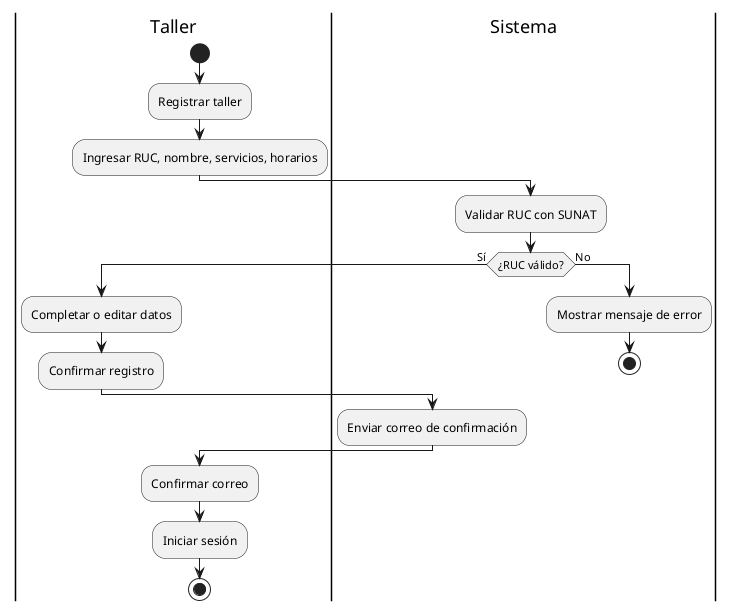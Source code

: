 @startuml Registro Taller

|Taller|
start
:Registrar taller;
:Ingresar RUC, nombre, servicios, horarios;

|Sistema|
:Validar RUC con SUNAT;
if (¿RUC válido?) then (Sí)
|Taller|
:Completar o editar datos;
:Confirmar registro;
  |Sistema|
  :Enviar correo de confirmación;
else (No)
  :Mostrar mensaje de error;
  stop
endif

|Taller|
:Confirmar correo;
:Iniciar sesión;
stop

@enduml